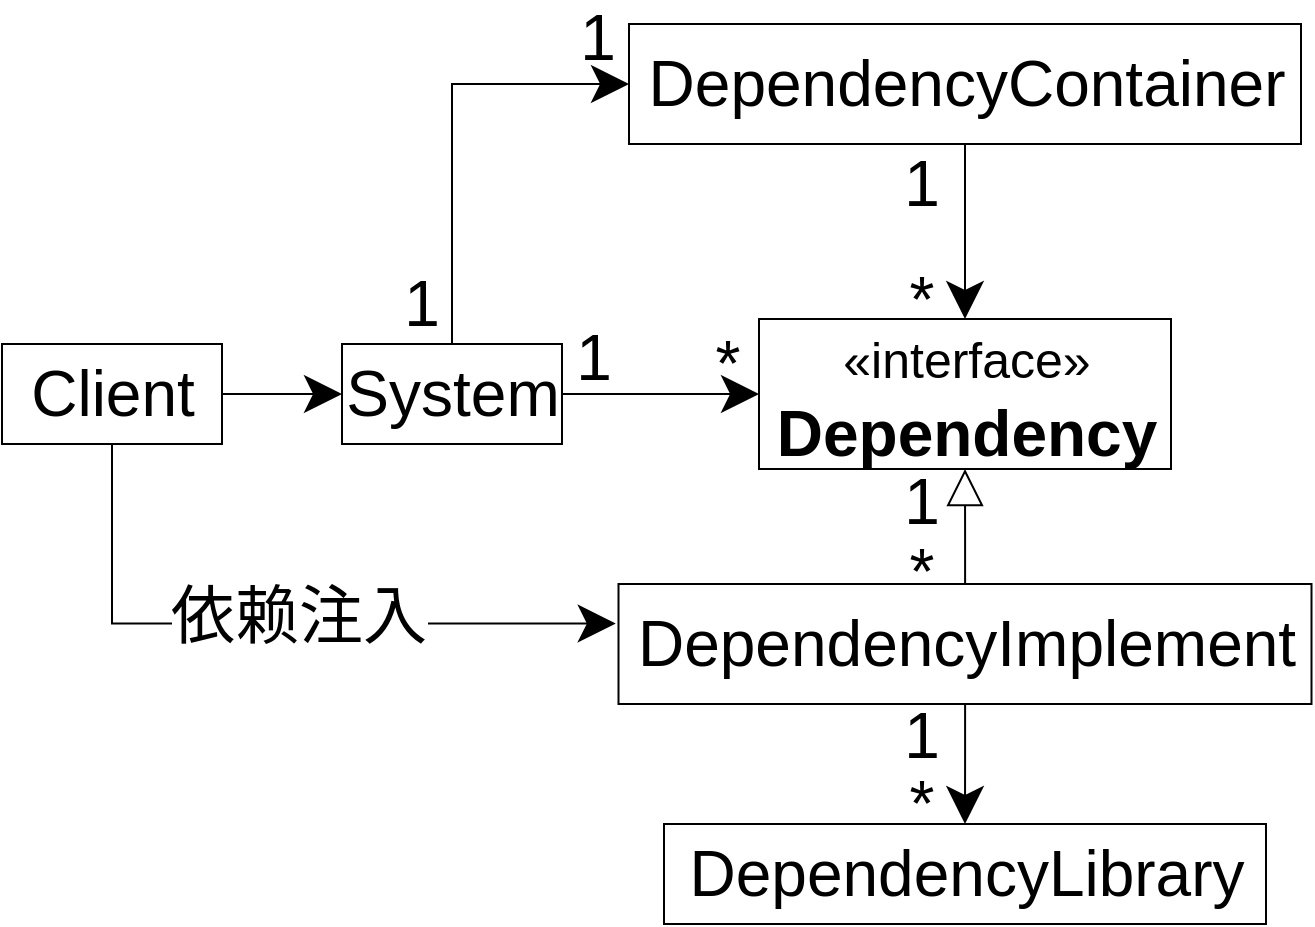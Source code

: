<mxfile version="14.6.13" type="device"><diagram id="ziK45ZKKe-vRvxdMOUaJ" name="第 1 页"><mxGraphModel dx="1301" dy="1002" grid="1" gridSize="10" guides="1" tooltips="1" connect="1" arrows="1" fold="1" page="1" pageScale="1" pageWidth="827" pageHeight="1169" math="0" shadow="0"><root><mxCell id="0"/><mxCell id="1" parent="0"/><mxCell id="IkG1Zw_EaJH387-yy7tZ-1" style="edgeStyle=orthogonalEdgeStyle;rounded=0;orthogonalLoop=1;jettySize=auto;html=1;entryX=0;entryY=0.5;entryDx=0;entryDy=0;endSize=16;startSize=16;fontSize=32;" parent="1" source="IkG1Zw_EaJH387-yy7tZ-3" target="IkG1Zw_EaJH387-yy7tZ-7" edge="1"><mxGeometry relative="1" as="geometry"/></mxCell><mxCell id="IkG1Zw_EaJH387-yy7tZ-2" style="edgeStyle=orthogonalEdgeStyle;rounded=0;orthogonalLoop=1;jettySize=auto;html=1;entryX=0;entryY=0.5;entryDx=0;entryDy=0;exitX=0.5;exitY=0;exitDx=0;exitDy=0;endSize=16;startSize=16;fontSize=32;" parent="1" source="IkG1Zw_EaJH387-yy7tZ-3" target="IkG1Zw_EaJH387-yy7tZ-13" edge="1"><mxGeometry relative="1" as="geometry"/></mxCell><mxCell id="IkG1Zw_EaJH387-yy7tZ-3" value="System" style="html=1;fontSize=32;" parent="1" vertex="1"><mxGeometry x="230" y="230" width="110" height="50" as="geometry"/></mxCell><mxCell id="IkG1Zw_EaJH387-yy7tZ-4" style="edgeStyle=orthogonalEdgeStyle;rounded=0;orthogonalLoop=1;jettySize=auto;html=1;entryX=0.5;entryY=1;entryDx=0;entryDy=0;endArrow=block;endFill=0;endSize=16;startSize=16;fontSize=32;" parent="1" source="IkG1Zw_EaJH387-yy7tZ-6" target="IkG1Zw_EaJH387-yy7tZ-7" edge="1"><mxGeometry relative="1" as="geometry"/></mxCell><mxCell id="IkG1Zw_EaJH387-yy7tZ-34" style="edgeStyle=orthogonalEdgeStyle;rounded=0;orthogonalLoop=1;jettySize=auto;html=1;startArrow=none;startFill=0;endSize=16;startSize=16;fontSize=32;" parent="1" source="IkG1Zw_EaJH387-yy7tZ-6" target="IkG1Zw_EaJH387-yy7tZ-8" edge="1"><mxGeometry relative="1" as="geometry"/></mxCell><mxCell id="IkG1Zw_EaJH387-yy7tZ-6" value="DependencyImplement" style="html=1;fontSize=32;" parent="1" vertex="1"><mxGeometry x="368.25" y="350" width="346.5" height="60" as="geometry"/></mxCell><mxCell id="IkG1Zw_EaJH387-yy7tZ-7" value="&lt;font&gt;&lt;font style=&quot;font-size: 25px&quot;&gt;«interface»&lt;/font&gt;&lt;br style=&quot;font-size: 32px&quot;&gt;&lt;b style=&quot;font-size: 32px&quot;&gt;Dependency&lt;/b&gt;&lt;/font&gt;" style="html=1;fontSize=32;" parent="1" vertex="1"><mxGeometry x="438.5" y="217.5" width="206" height="75" as="geometry"/></mxCell><mxCell id="IkG1Zw_EaJH387-yy7tZ-8" value="DependencyLibrary" style="html=1;fontSize=32;" parent="1" vertex="1"><mxGeometry x="391" y="470" width="301" height="50" as="geometry"/></mxCell><mxCell id="IkG1Zw_EaJH387-yy7tZ-9" style="edgeStyle=orthogonalEdgeStyle;rounded=0;orthogonalLoop=1;jettySize=auto;html=1;entryX=0;entryY=0.5;entryDx=0;entryDy=0;endSize=16;startSize=16;fontSize=32;" parent="1" source="IkG1Zw_EaJH387-yy7tZ-11" target="IkG1Zw_EaJH387-yy7tZ-3" edge="1"><mxGeometry relative="1" as="geometry"/></mxCell><mxCell id="IkG1Zw_EaJH387-yy7tZ-10" style="edgeStyle=orthogonalEdgeStyle;rounded=0;orthogonalLoop=1;jettySize=auto;html=1;endSize=16;startSize=16;fontSize=32;entryX=-0.004;entryY=0.33;entryDx=0;entryDy=0;entryPerimeter=0;" parent="1" source="IkG1Zw_EaJH387-yy7tZ-11" edge="1" target="IkG1Zw_EaJH387-yy7tZ-6"><mxGeometry relative="1" as="geometry"><Array as="points"><mxPoint x="115" y="370"/></Array><mxPoint x="360" y="370" as="targetPoint"/></mxGeometry></mxCell><mxCell id="TFpKq-_aAFkH3QJaZCoc-2" value="&lt;span style=&quot;font-size: 32px;&quot;&gt;依赖注入&lt;/span&gt;" style="edgeLabel;html=1;align=center;verticalAlign=middle;resizable=0;points=[];fontSize=32;" parent="IkG1Zw_EaJH387-yy7tZ-10" vertex="1" connectable="0"><mxGeometry x="-0.1" y="4" relative="1" as="geometry"><mxPoint x="29" as="offset"/></mxGeometry></mxCell><mxCell id="IkG1Zw_EaJH387-yy7tZ-11" value="Client" style="html=1;fontSize=32;" parent="1" vertex="1"><mxGeometry x="60" y="230" width="110" height="50" as="geometry"/></mxCell><mxCell id="IkG1Zw_EaJH387-yy7tZ-12" style="edgeStyle=orthogonalEdgeStyle;rounded=0;orthogonalLoop=1;jettySize=auto;html=1;endSize=16;startSize=16;fontSize=32;" parent="1" source="IkG1Zw_EaJH387-yy7tZ-13" target="IkG1Zw_EaJH387-yy7tZ-7" edge="1"><mxGeometry relative="1" as="geometry"/></mxCell><mxCell id="IkG1Zw_EaJH387-yy7tZ-13" value="DependencyContainer" style="html=1;fontSize=32;" parent="1" vertex="1"><mxGeometry x="373.5" y="70" width="336" height="60" as="geometry"/></mxCell><mxCell id="IkG1Zw_EaJH387-yy7tZ-24" value="&lt;span style=&quot;font-size: 32px;&quot;&gt;1&lt;/span&gt;" style="text;html=1;strokeColor=none;fillColor=none;align=center;verticalAlign=middle;whiteSpace=wrap;rounded=0;strokeWidth=1;fontSize=32;" parent="1" vertex="1"><mxGeometry x="346" y="227" width="20" height="20" as="geometry"/></mxCell><mxCell id="IkG1Zw_EaJH387-yy7tZ-27" value="&lt;span style=&quot;font-size: 32px;&quot;&gt;*&lt;/span&gt;" style="text;html=1;strokeColor=none;fillColor=none;align=center;verticalAlign=middle;whiteSpace=wrap;rounded=0;strokeWidth=1;fontSize=32;" parent="1" vertex="1"><mxGeometry x="413" y="230" width="20" height="20" as="geometry"/></mxCell><mxCell id="IkG1Zw_EaJH387-yy7tZ-28" value="&lt;span style=&quot;font-size: 32px;&quot;&gt;*&lt;/span&gt;" style="text;html=1;strokeColor=none;fillColor=none;align=center;verticalAlign=middle;whiteSpace=wrap;rounded=0;strokeWidth=1;fontSize=32;" parent="1" vertex="1"><mxGeometry x="510" y="334" width="20" height="20" as="geometry"/></mxCell><mxCell id="IkG1Zw_EaJH387-yy7tZ-29" value="&lt;span style=&quot;font-size: 32px;&quot;&gt;1&lt;/span&gt;" style="text;html=1;strokeColor=none;fillColor=none;align=center;verticalAlign=middle;whiteSpace=wrap;rounded=0;strokeWidth=1;fontSize=32;" parent="1" vertex="1"><mxGeometry x="510" y="298.5" width="20" height="20" as="geometry"/></mxCell><mxCell id="IkG1Zw_EaJH387-yy7tZ-30" value="&lt;span style=&quot;font-size: 32px;&quot;&gt;1&lt;/span&gt;" style="text;html=1;strokeColor=none;fillColor=none;align=center;verticalAlign=middle;whiteSpace=wrap;rounded=0;strokeWidth=1;fontSize=32;" parent="1" vertex="1"><mxGeometry x="510" y="416" width="20" height="20" as="geometry"/></mxCell><mxCell id="IkG1Zw_EaJH387-yy7tZ-31" value="&lt;span style=&quot;font-size: 32px;&quot;&gt;*&lt;/span&gt;" style="text;html=1;strokeColor=none;fillColor=none;align=center;verticalAlign=middle;whiteSpace=wrap;rounded=0;strokeWidth=1;fontSize=32;" parent="1" vertex="1"><mxGeometry x="510" y="450" width="20" height="20" as="geometry"/></mxCell><mxCell id="IkG1Zw_EaJH387-yy7tZ-35" value="&lt;span style=&quot;font-size: 32px;&quot;&gt;1&lt;/span&gt;" style="text;html=1;strokeColor=none;fillColor=none;align=center;verticalAlign=middle;whiteSpace=wrap;rounded=0;strokeWidth=1;fontSize=32;" parent="1" vertex="1"><mxGeometry x="510" y="140" width="20" height="20" as="geometry"/></mxCell><mxCell id="IkG1Zw_EaJH387-yy7tZ-36" value="&lt;span style=&quot;font-size: 32px;&quot;&gt;*&lt;/span&gt;" style="text;html=1;strokeColor=none;fillColor=none;align=center;verticalAlign=middle;whiteSpace=wrap;rounded=0;strokeWidth=1;fontSize=32;" parent="1" vertex="1"><mxGeometry x="510" y="197.5" width="20" height="20" as="geometry"/></mxCell><mxCell id="IkG1Zw_EaJH387-yy7tZ-37" value="&lt;span style=&quot;font-size: 32px;&quot;&gt;1&lt;/span&gt;" style="text;html=1;strokeColor=none;fillColor=none;align=center;verticalAlign=middle;whiteSpace=wrap;rounded=0;strokeWidth=1;fontSize=32;" parent="1" vertex="1"><mxGeometry x="260" y="199.5" width="20" height="20" as="geometry"/></mxCell><mxCell id="IkG1Zw_EaJH387-yy7tZ-38" value="&lt;span style=&quot;font-size: 32px;&quot;&gt;1&lt;/span&gt;" style="text;html=1;strokeColor=none;fillColor=none;align=center;verticalAlign=middle;whiteSpace=wrap;rounded=0;strokeWidth=1;fontSize=32;" parent="1" vertex="1"><mxGeometry x="348.25" y="67" width="20" height="20" as="geometry"/></mxCell></root></mxGraphModel></diagram></mxfile>